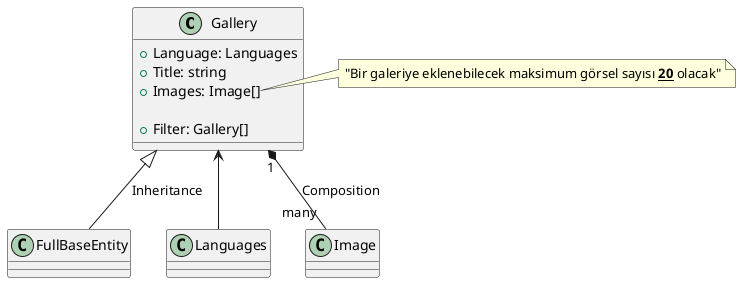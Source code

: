 @startuml Gallery Class Diagram

class Gallery  {
    + Language: Languages
    + Title: string
    + Images: Image[]

    + Filter: Gallery[]
}

note right of Gallery::Images 
"Bir galeriye eklenebilecek maksimum görsel sayısı <b><u>20</u></b> olacak"
end note

Gallery <|-- FullBaseEntity: Inheritance
Gallery <-- Languages 
Gallery "1" *-- "many" Image: Composition
 
@enduml